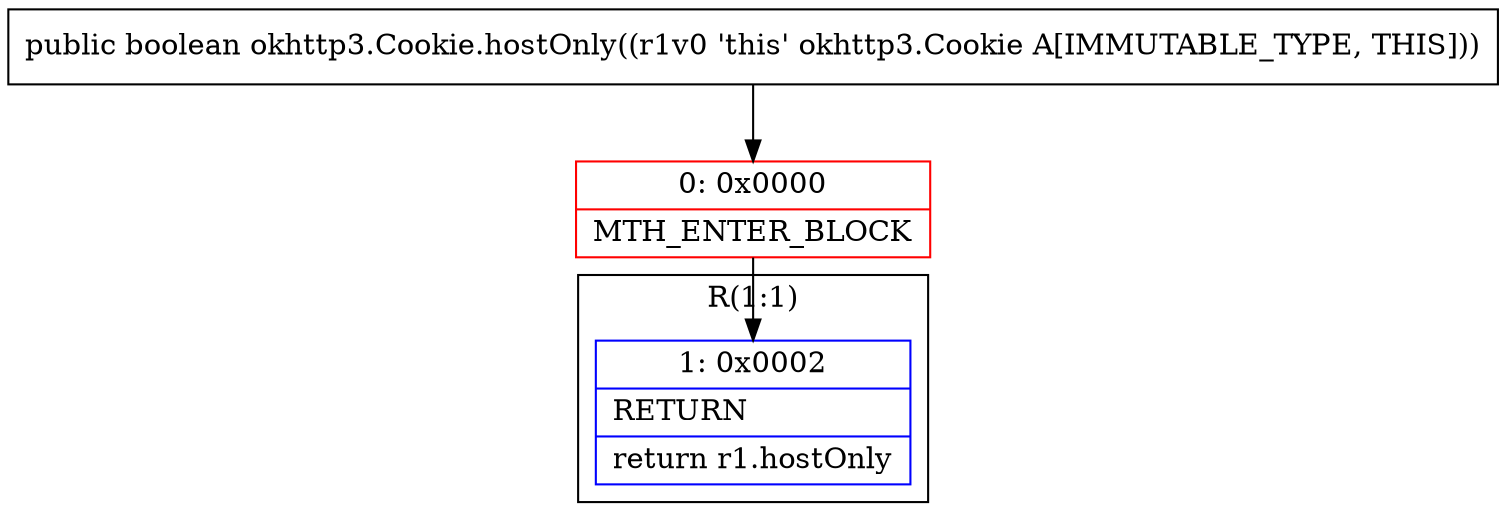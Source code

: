 digraph "CFG forokhttp3.Cookie.hostOnly()Z" {
subgraph cluster_Region_1341625788 {
label = "R(1:1)";
node [shape=record,color=blue];
Node_1 [shape=record,label="{1\:\ 0x0002|RETURN\l|return r1.hostOnly\l}"];
}
Node_0 [shape=record,color=red,label="{0\:\ 0x0000|MTH_ENTER_BLOCK\l}"];
MethodNode[shape=record,label="{public boolean okhttp3.Cookie.hostOnly((r1v0 'this' okhttp3.Cookie A[IMMUTABLE_TYPE, THIS])) }"];
MethodNode -> Node_0;
Node_0 -> Node_1;
}

